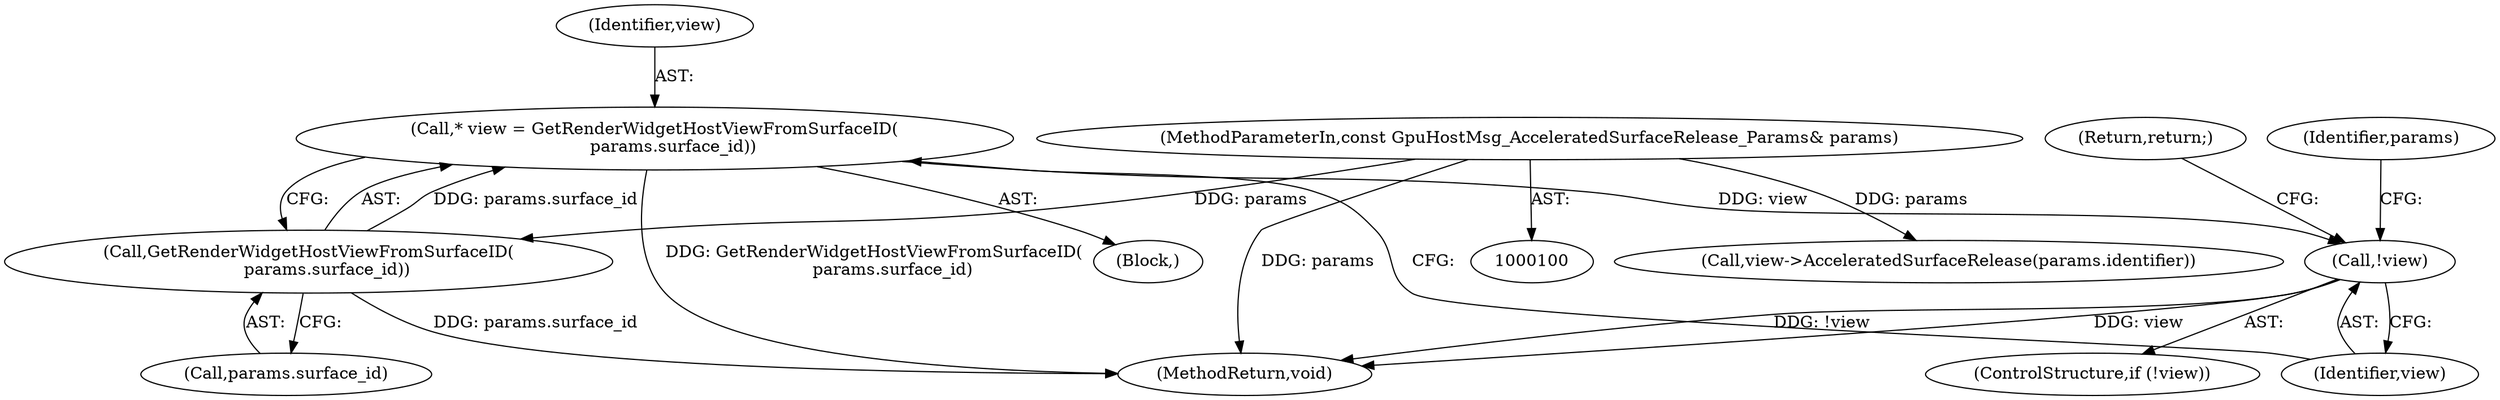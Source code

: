 digraph "0_Chrome_18d67244984a574ba2dd8779faabc0e3e34f4b76_7@pointer" {
"1000104" [label="(Call,* view = GetRenderWidgetHostViewFromSurfaceID(\n       params.surface_id))"];
"1000106" [label="(Call,GetRenderWidgetHostViewFromSurfaceID(\n       params.surface_id))"];
"1000101" [label="(MethodParameterIn,const GpuHostMsg_AcceleratedSurfaceRelease_Params& params)"];
"1000111" [label="(Call,!view)"];
"1000110" [label="(ControlStructure,if (!view))"];
"1000106" [label="(Call,GetRenderWidgetHostViewFromSurfaceID(\n       params.surface_id))"];
"1000105" [label="(Identifier,view)"];
"1000116" [label="(Identifier,params)"];
"1000111" [label="(Call,!view)"];
"1000112" [label="(Identifier,view)"];
"1000104" [label="(Call,* view = GetRenderWidgetHostViewFromSurfaceID(\n       params.surface_id))"];
"1000118" [label="(MethodReturn,void)"];
"1000107" [label="(Call,params.surface_id)"];
"1000114" [label="(Call,view->AcceleratedSurfaceRelease(params.identifier))"];
"1000113" [label="(Return,return;)"];
"1000101" [label="(MethodParameterIn,const GpuHostMsg_AcceleratedSurfaceRelease_Params& params)"];
"1000102" [label="(Block,)"];
"1000104" -> "1000102"  [label="AST: "];
"1000104" -> "1000106"  [label="CFG: "];
"1000105" -> "1000104"  [label="AST: "];
"1000106" -> "1000104"  [label="AST: "];
"1000112" -> "1000104"  [label="CFG: "];
"1000104" -> "1000118"  [label="DDG: GetRenderWidgetHostViewFromSurfaceID(\n       params.surface_id)"];
"1000106" -> "1000104"  [label="DDG: params.surface_id"];
"1000104" -> "1000111"  [label="DDG: view"];
"1000106" -> "1000107"  [label="CFG: "];
"1000107" -> "1000106"  [label="AST: "];
"1000106" -> "1000118"  [label="DDG: params.surface_id"];
"1000101" -> "1000106"  [label="DDG: params"];
"1000101" -> "1000100"  [label="AST: "];
"1000101" -> "1000118"  [label="DDG: params"];
"1000101" -> "1000114"  [label="DDG: params"];
"1000111" -> "1000110"  [label="AST: "];
"1000111" -> "1000112"  [label="CFG: "];
"1000112" -> "1000111"  [label="AST: "];
"1000113" -> "1000111"  [label="CFG: "];
"1000116" -> "1000111"  [label="CFG: "];
"1000111" -> "1000118"  [label="DDG: view"];
"1000111" -> "1000118"  [label="DDG: !view"];
}
